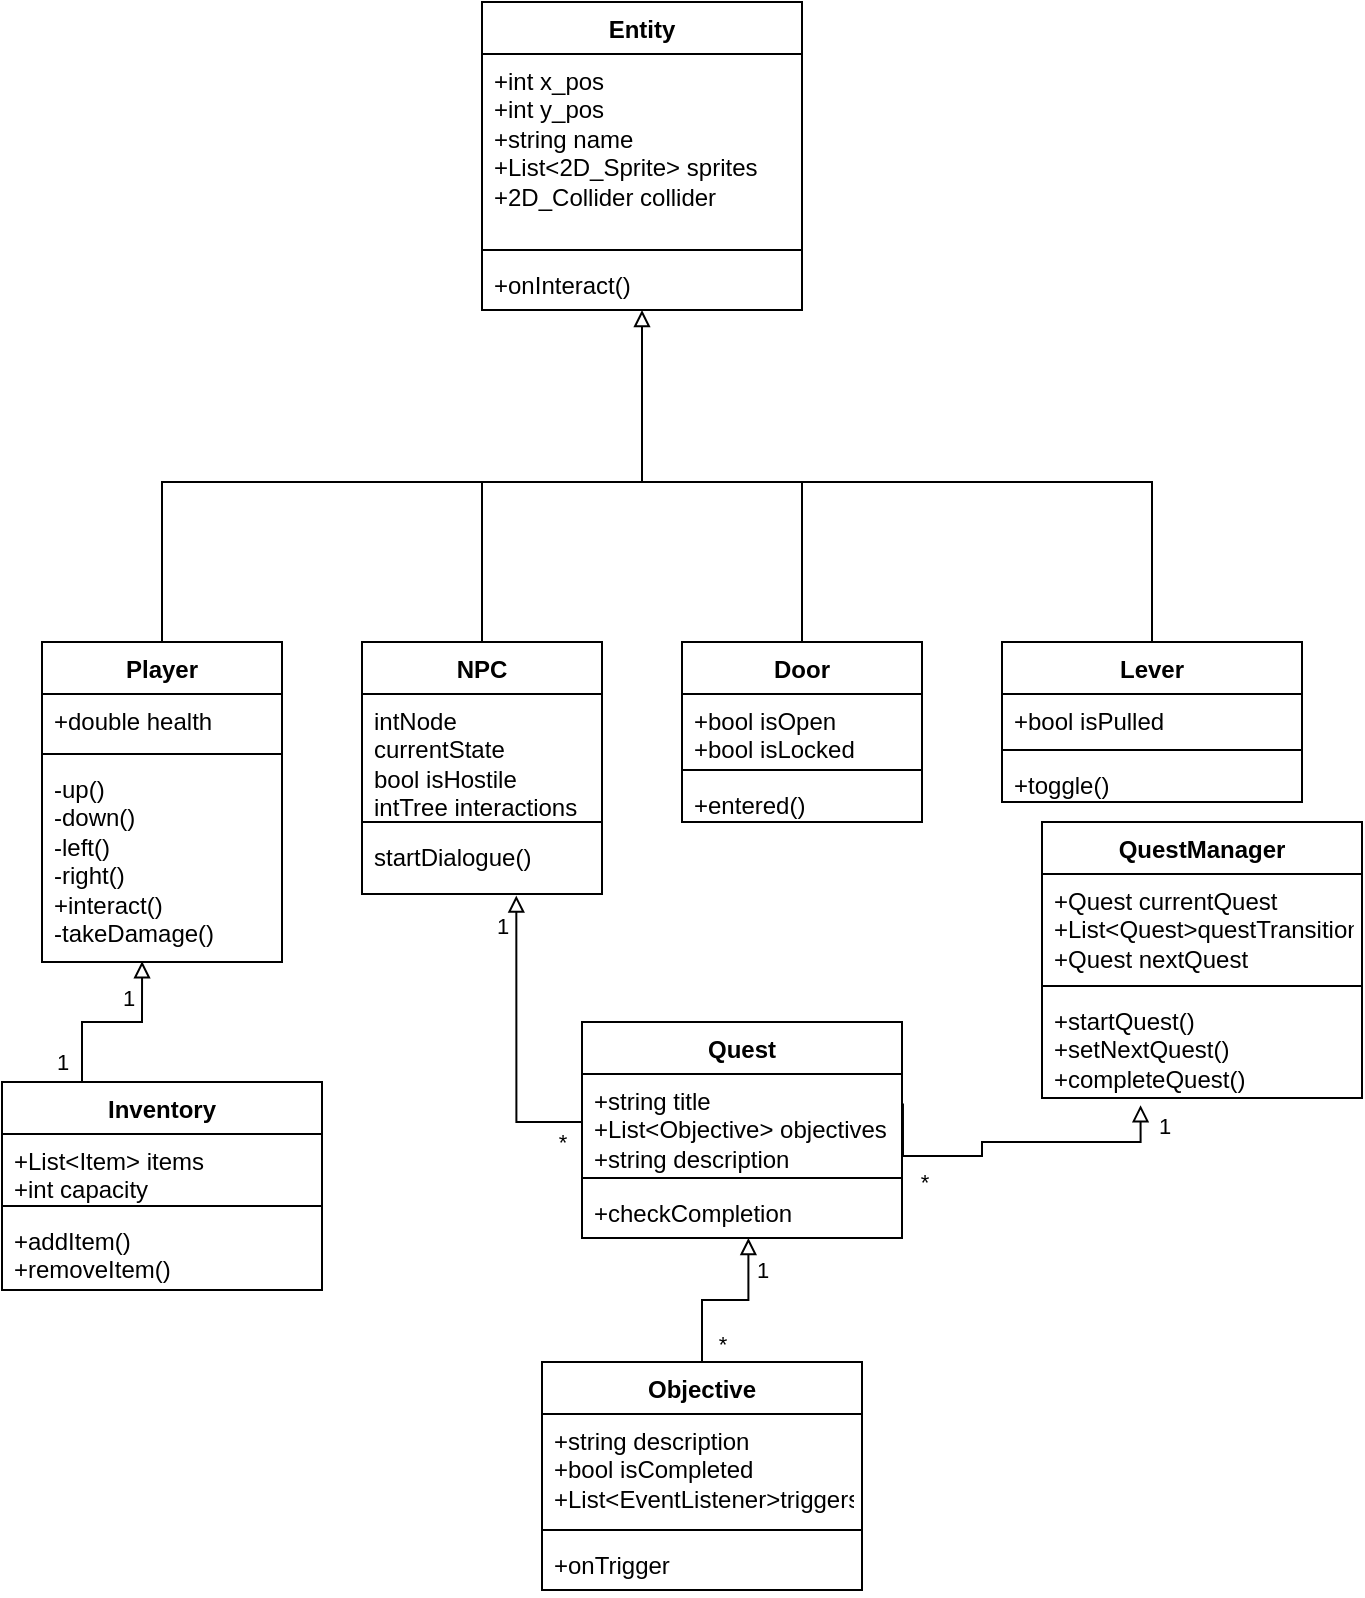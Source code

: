<?xml version="1.0" encoding="UTF-8"?>
<mxfile version="26.0.16">
  <diagram name="Page-1" id="wBV1jC8VnSYo8uCe2H2V">
    <mxGraphModel dx="1562" dy="818" grid="1" gridSize="10" guides="1" tooltips="1" connect="1" arrows="1" fold="1" page="1" pageScale="1" pageWidth="850" pageHeight="1100" math="0" shadow="0">
      <root>
        <mxCell id="0" />
        <mxCell id="1" parent="0" />
        <mxCell id="xhRBa2p3k85Wy27jv4Y0-1" value="Entity" style="swimlane;fontStyle=1;align=center;verticalAlign=top;childLayout=stackLayout;horizontal=1;startSize=26;horizontalStack=0;resizeParent=1;resizeParentMax=0;resizeLast=0;collapsible=1;marginBottom=0;whiteSpace=wrap;html=1;" vertex="1" parent="1">
          <mxGeometry x="260" y="40" width="160" height="154" as="geometry" />
        </mxCell>
        <mxCell id="xhRBa2p3k85Wy27jv4Y0-2" value="+int x_pos&lt;br&gt;+int y_pos&lt;br&gt;+string name&lt;br&gt;+List&amp;lt;2D_Sprite&amp;gt; sprites&lt;br&gt;+2D_Collider collider&lt;div&gt;&lt;br/&gt;&lt;/div&gt;" style="text;strokeColor=none;fillColor=none;align=left;verticalAlign=top;spacingLeft=4;spacingRight=4;overflow=hidden;rotatable=0;points=[[0,0.5],[1,0.5]];portConstraint=eastwest;whiteSpace=wrap;html=1;" vertex="1" parent="xhRBa2p3k85Wy27jv4Y0-1">
          <mxGeometry y="26" width="160" height="94" as="geometry" />
        </mxCell>
        <mxCell id="xhRBa2p3k85Wy27jv4Y0-3" value="" style="line;strokeWidth=1;fillColor=none;align=left;verticalAlign=middle;spacingTop=-1;spacingLeft=3;spacingRight=3;rotatable=0;labelPosition=right;points=[];portConstraint=eastwest;strokeColor=inherit;" vertex="1" parent="xhRBa2p3k85Wy27jv4Y0-1">
          <mxGeometry y="120" width="160" height="8" as="geometry" />
        </mxCell>
        <mxCell id="xhRBa2p3k85Wy27jv4Y0-4" value="+onInteract()" style="text;strokeColor=none;fillColor=none;align=left;verticalAlign=top;spacingLeft=4;spacingRight=4;overflow=hidden;rotatable=0;points=[[0,0.5],[1,0.5]];portConstraint=eastwest;whiteSpace=wrap;html=1;" vertex="1" parent="xhRBa2p3k85Wy27jv4Y0-1">
          <mxGeometry y="128" width="160" height="26" as="geometry" />
        </mxCell>
        <mxCell id="xhRBa2p3k85Wy27jv4Y0-5" value="Player" style="swimlane;fontStyle=1;align=center;verticalAlign=top;childLayout=stackLayout;horizontal=1;startSize=26;horizontalStack=0;resizeParent=1;resizeParentMax=0;resizeLast=0;collapsible=1;marginBottom=0;whiteSpace=wrap;html=1;" vertex="1" parent="1">
          <mxGeometry x="40" y="360" width="120" height="160" as="geometry" />
        </mxCell>
        <mxCell id="xhRBa2p3k85Wy27jv4Y0-6" value="+double health" style="text;strokeColor=none;fillColor=none;align=left;verticalAlign=top;spacingLeft=4;spacingRight=4;overflow=hidden;rotatable=0;points=[[0,0.5],[1,0.5]];portConstraint=eastwest;whiteSpace=wrap;html=1;" vertex="1" parent="xhRBa2p3k85Wy27jv4Y0-5">
          <mxGeometry y="26" width="120" height="26" as="geometry" />
        </mxCell>
        <mxCell id="xhRBa2p3k85Wy27jv4Y0-7" value="" style="line;strokeWidth=1;fillColor=none;align=left;verticalAlign=middle;spacingTop=-1;spacingLeft=3;spacingRight=3;rotatable=0;labelPosition=right;points=[];portConstraint=eastwest;strokeColor=inherit;" vertex="1" parent="xhRBa2p3k85Wy27jv4Y0-5">
          <mxGeometry y="52" width="120" height="8" as="geometry" />
        </mxCell>
        <mxCell id="xhRBa2p3k85Wy27jv4Y0-8" value="-up()&lt;br&gt;-down()&lt;br&gt;-left()&lt;br&gt;-right() &lt;br&gt;+interact()&lt;br&gt;-takeDamage()&lt;div&gt;&lt;br&gt;&lt;/div&gt;" style="text;strokeColor=none;fillColor=none;align=left;verticalAlign=top;spacingLeft=4;spacingRight=4;overflow=hidden;rotatable=0;points=[[0,0.5],[1,0.5]];portConstraint=eastwest;whiteSpace=wrap;html=1;" vertex="1" parent="xhRBa2p3k85Wy27jv4Y0-5">
          <mxGeometry y="60" width="120" height="100" as="geometry" />
        </mxCell>
        <mxCell id="xhRBa2p3k85Wy27jv4Y0-9" value="NPC" style="swimlane;fontStyle=1;align=center;verticalAlign=top;childLayout=stackLayout;horizontal=1;startSize=26;horizontalStack=0;resizeParent=1;resizeParentMax=0;resizeLast=0;collapsible=1;marginBottom=0;whiteSpace=wrap;html=1;" vertex="1" parent="1">
          <mxGeometry x="200" y="360" width="120" height="126" as="geometry" />
        </mxCell>
        <mxCell id="xhRBa2p3k85Wy27jv4Y0-10" value="intNode currentState&lt;br&gt;bool isHostile&lt;br&gt;intTree interactions&lt;div&gt;&lt;br/&gt;&lt;/div&gt;" style="text;strokeColor=none;fillColor=none;align=left;verticalAlign=top;spacingLeft=4;spacingRight=4;overflow=hidden;rotatable=0;points=[[0,0.5],[1,0.5]];portConstraint=eastwest;whiteSpace=wrap;html=1;" vertex="1" parent="xhRBa2p3k85Wy27jv4Y0-9">
          <mxGeometry y="26" width="120" height="60" as="geometry" />
        </mxCell>
        <mxCell id="xhRBa2p3k85Wy27jv4Y0-11" value="" style="line;strokeWidth=1;fillColor=none;align=left;verticalAlign=middle;spacingTop=-1;spacingLeft=3;spacingRight=3;rotatable=0;labelPosition=right;points=[];portConstraint=eastwest;strokeColor=inherit;" vertex="1" parent="xhRBa2p3k85Wy27jv4Y0-9">
          <mxGeometry y="86" width="120" height="8" as="geometry" />
        </mxCell>
        <mxCell id="xhRBa2p3k85Wy27jv4Y0-12" value="startDialogue()" style="text;strokeColor=none;fillColor=none;align=left;verticalAlign=top;spacingLeft=4;spacingRight=4;overflow=hidden;rotatable=0;points=[[0,0.5],[1,0.5]];portConstraint=eastwest;whiteSpace=wrap;html=1;" vertex="1" parent="xhRBa2p3k85Wy27jv4Y0-9">
          <mxGeometry y="94" width="120" height="32" as="geometry" />
        </mxCell>
        <mxCell id="xhRBa2p3k85Wy27jv4Y0-13" value="Door" style="swimlane;fontStyle=1;align=center;verticalAlign=top;childLayout=stackLayout;horizontal=1;startSize=26;horizontalStack=0;resizeParent=1;resizeParentMax=0;resizeLast=0;collapsible=1;marginBottom=0;whiteSpace=wrap;html=1;" vertex="1" parent="1">
          <mxGeometry x="360" y="360" width="120" height="90" as="geometry" />
        </mxCell>
        <mxCell id="xhRBa2p3k85Wy27jv4Y0-14" value="+bool isOpen&lt;br&gt;+bool isLocked&lt;div&gt;&lt;br&gt;&lt;/div&gt;" style="text;strokeColor=none;fillColor=none;align=left;verticalAlign=top;spacingLeft=4;spacingRight=4;overflow=hidden;rotatable=0;points=[[0,0.5],[1,0.5]];portConstraint=eastwest;whiteSpace=wrap;html=1;" vertex="1" parent="xhRBa2p3k85Wy27jv4Y0-13">
          <mxGeometry y="26" width="120" height="34" as="geometry" />
        </mxCell>
        <mxCell id="xhRBa2p3k85Wy27jv4Y0-15" value="" style="line;strokeWidth=1;fillColor=none;align=left;verticalAlign=middle;spacingTop=-1;spacingLeft=3;spacingRight=3;rotatable=0;labelPosition=right;points=[];portConstraint=eastwest;strokeColor=inherit;" vertex="1" parent="xhRBa2p3k85Wy27jv4Y0-13">
          <mxGeometry y="60" width="120" height="8" as="geometry" />
        </mxCell>
        <mxCell id="xhRBa2p3k85Wy27jv4Y0-16" value="+entered()" style="text;strokeColor=none;fillColor=none;align=left;verticalAlign=top;spacingLeft=4;spacingRight=4;overflow=hidden;rotatable=0;points=[[0,0.5],[1,0.5]];portConstraint=eastwest;whiteSpace=wrap;html=1;" vertex="1" parent="xhRBa2p3k85Wy27jv4Y0-13">
          <mxGeometry y="68" width="120" height="22" as="geometry" />
        </mxCell>
        <mxCell id="xhRBa2p3k85Wy27jv4Y0-17" value="Lever" style="swimlane;fontStyle=1;align=center;verticalAlign=top;childLayout=stackLayout;horizontal=1;startSize=26;horizontalStack=0;resizeParent=1;resizeParentMax=0;resizeLast=0;collapsible=1;marginBottom=0;whiteSpace=wrap;html=1;" vertex="1" parent="1">
          <mxGeometry x="520" y="360" width="150" height="80" as="geometry" />
        </mxCell>
        <mxCell id="xhRBa2p3k85Wy27jv4Y0-18" value="+bool isPulled&lt;div&gt;&lt;br&gt;&lt;/div&gt;" style="text;strokeColor=none;fillColor=none;align=left;verticalAlign=top;spacingLeft=4;spacingRight=4;overflow=hidden;rotatable=0;points=[[0,0.5],[1,0.5]];portConstraint=eastwest;whiteSpace=wrap;html=1;" vertex="1" parent="xhRBa2p3k85Wy27jv4Y0-17">
          <mxGeometry y="26" width="150" height="24" as="geometry" />
        </mxCell>
        <mxCell id="xhRBa2p3k85Wy27jv4Y0-19" value="" style="line;strokeWidth=1;fillColor=none;align=left;verticalAlign=middle;spacingTop=-1;spacingLeft=3;spacingRight=3;rotatable=0;labelPosition=right;points=[];portConstraint=eastwest;strokeColor=inherit;" vertex="1" parent="xhRBa2p3k85Wy27jv4Y0-17">
          <mxGeometry y="50" width="150" height="8" as="geometry" />
        </mxCell>
        <mxCell id="xhRBa2p3k85Wy27jv4Y0-20" value="+toggle()" style="text;strokeColor=none;fillColor=none;align=left;verticalAlign=top;spacingLeft=4;spacingRight=4;overflow=hidden;rotatable=0;points=[[0,0.5],[1,0.5]];portConstraint=eastwest;whiteSpace=wrap;html=1;" vertex="1" parent="xhRBa2p3k85Wy27jv4Y0-17">
          <mxGeometry y="58" width="150" height="22" as="geometry" />
        </mxCell>
        <mxCell id="xhRBa2p3k85Wy27jv4Y0-21" value="" style="endArrow=block;html=1;rounded=0;exitX=0.5;exitY=0;exitDx=0;exitDy=0;entryX=0.5;entryY=1;entryDx=0;entryDy=0;endFill=0;edgeStyle=orthogonalEdgeStyle;" edge="1" parent="1" source="xhRBa2p3k85Wy27jv4Y0-13" target="xhRBa2p3k85Wy27jv4Y0-1">
          <mxGeometry width="50" height="50" relative="1" as="geometry">
            <mxPoint x="290" y="290" as="sourcePoint" />
            <mxPoint x="260" y="340" as="targetPoint" />
            <Array as="points">
              <mxPoint x="420" y="280" />
              <mxPoint x="340" y="280" />
            </Array>
          </mxGeometry>
        </mxCell>
        <mxCell id="xhRBa2p3k85Wy27jv4Y0-22" value="" style="endArrow=none;html=1;rounded=0;entryX=0.5;entryY=0;entryDx=0;entryDy=0;edgeStyle=orthogonalEdgeStyle;" edge="1" parent="1" target="xhRBa2p3k85Wy27jv4Y0-5">
          <mxGeometry width="50" height="50" relative="1" as="geometry">
            <mxPoint x="340" y="271" as="sourcePoint" />
            <mxPoint x="260" y="340" as="targetPoint" />
            <Array as="points">
              <mxPoint x="340" y="280" />
              <mxPoint x="100" y="280" />
            </Array>
          </mxGeometry>
        </mxCell>
        <mxCell id="xhRBa2p3k85Wy27jv4Y0-23" value="" style="endArrow=none;html=1;rounded=0;entryX=0.5;entryY=0;entryDx=0;entryDy=0;" edge="1" parent="1" target="xhRBa2p3k85Wy27jv4Y0-9">
          <mxGeometry width="50" height="50" relative="1" as="geometry">
            <mxPoint x="260" y="280" as="sourcePoint" />
            <mxPoint x="260" y="340" as="targetPoint" />
          </mxGeometry>
        </mxCell>
        <mxCell id="xhRBa2p3k85Wy27jv4Y0-24" value="" style="endArrow=none;html=1;rounded=0;exitX=0.5;exitY=0;exitDx=0;exitDy=0;edgeStyle=orthogonalEdgeStyle;" edge="1" parent="1" source="xhRBa2p3k85Wy27jv4Y0-17">
          <mxGeometry width="50" height="50" relative="1" as="geometry">
            <mxPoint x="210" y="390" as="sourcePoint" />
            <mxPoint x="420" y="280" as="targetPoint" />
            <Array as="points">
              <mxPoint x="595" y="280" />
            </Array>
          </mxGeometry>
        </mxCell>
        <mxCell id="xhRBa2p3k85Wy27jv4Y0-25" value="Inventory" style="swimlane;fontStyle=1;align=center;verticalAlign=top;childLayout=stackLayout;horizontal=1;startSize=26;horizontalStack=0;resizeParent=1;resizeParentMax=0;resizeLast=0;collapsible=1;marginBottom=0;whiteSpace=wrap;html=1;" vertex="1" parent="1">
          <mxGeometry x="20" y="580" width="160" height="104" as="geometry" />
        </mxCell>
        <mxCell id="xhRBa2p3k85Wy27jv4Y0-26" value="+List&amp;lt;Item&amp;gt; items&lt;div&gt;+int capacity&lt;/div&gt;" style="text;strokeColor=none;fillColor=none;align=left;verticalAlign=top;spacingLeft=4;spacingRight=4;overflow=hidden;rotatable=0;points=[[0,0.5],[1,0.5]];portConstraint=eastwest;whiteSpace=wrap;html=1;" vertex="1" parent="xhRBa2p3k85Wy27jv4Y0-25">
          <mxGeometry y="26" width="160" height="32" as="geometry" />
        </mxCell>
        <mxCell id="xhRBa2p3k85Wy27jv4Y0-27" value="" style="line;strokeWidth=1;fillColor=none;align=left;verticalAlign=middle;spacingTop=-1;spacingLeft=3;spacingRight=3;rotatable=0;labelPosition=right;points=[];portConstraint=eastwest;strokeColor=inherit;" vertex="1" parent="xhRBa2p3k85Wy27jv4Y0-25">
          <mxGeometry y="58" width="160" height="8" as="geometry" />
        </mxCell>
        <mxCell id="xhRBa2p3k85Wy27jv4Y0-28" value="+addItem()&lt;div&gt;+removeItem()&lt;/div&gt;" style="text;strokeColor=none;fillColor=none;align=left;verticalAlign=top;spacingLeft=4;spacingRight=4;overflow=hidden;rotatable=0;points=[[0,0.5],[1,0.5]];portConstraint=eastwest;whiteSpace=wrap;html=1;" vertex="1" parent="xhRBa2p3k85Wy27jv4Y0-25">
          <mxGeometry y="66" width="160" height="38" as="geometry" />
        </mxCell>
        <mxCell id="xhRBa2p3k85Wy27jv4Y0-29" style="edgeStyle=orthogonalEdgeStyle;rounded=0;orthogonalLoop=1;jettySize=auto;html=1;exitX=0.25;exitY=0;exitDx=0;exitDy=0;entryX=0.417;entryY=0.996;entryDx=0;entryDy=0;entryPerimeter=0;endArrow=block;endFill=0;" edge="1" parent="1" source="xhRBa2p3k85Wy27jv4Y0-25" target="xhRBa2p3k85Wy27jv4Y0-8">
          <mxGeometry relative="1" as="geometry" />
        </mxCell>
        <mxCell id="xhRBa2p3k85Wy27jv4Y0-38" value="1" style="edgeLabel;html=1;align=center;verticalAlign=middle;resizable=0;points=[];" vertex="1" connectable="0" parent="xhRBa2p3k85Wy27jv4Y0-29">
          <mxGeometry x="0.597" y="7" relative="1" as="geometry">
            <mxPoint as="offset" />
          </mxGeometry>
        </mxCell>
        <mxCell id="xhRBa2p3k85Wy27jv4Y0-39" value="1" style="edgeLabel;html=1;align=center;verticalAlign=middle;resizable=0;points=[];" vertex="1" connectable="0" parent="xhRBa2p3k85Wy27jv4Y0-29">
          <mxGeometry x="-0.62" y="-1" relative="1" as="geometry">
            <mxPoint x="-11" y="7" as="offset" />
          </mxGeometry>
        </mxCell>
        <mxCell id="xhRBa2p3k85Wy27jv4Y0-30" value="Quest" style="swimlane;fontStyle=1;align=center;verticalAlign=top;childLayout=stackLayout;horizontal=1;startSize=26;horizontalStack=0;resizeParent=1;resizeParentMax=0;resizeLast=0;collapsible=1;marginBottom=0;whiteSpace=wrap;html=1;" vertex="1" parent="1">
          <mxGeometry x="310" y="550" width="160" height="108" as="geometry" />
        </mxCell>
        <mxCell id="xhRBa2p3k85Wy27jv4Y0-31" value="+string title&lt;div&gt;+List&amp;lt;Objective&amp;gt; objectives&lt;/div&gt;&lt;div&gt;+string description&lt;/div&gt;" style="text;strokeColor=none;fillColor=none;align=left;verticalAlign=top;spacingLeft=4;spacingRight=4;overflow=hidden;rotatable=0;points=[[0,0.5],[1,0.5]];portConstraint=eastwest;whiteSpace=wrap;html=1;" vertex="1" parent="xhRBa2p3k85Wy27jv4Y0-30">
          <mxGeometry y="26" width="160" height="48" as="geometry" />
        </mxCell>
        <mxCell id="xhRBa2p3k85Wy27jv4Y0-32" value="" style="line;strokeWidth=1;fillColor=none;align=left;verticalAlign=middle;spacingTop=-1;spacingLeft=3;spacingRight=3;rotatable=0;labelPosition=right;points=[];portConstraint=eastwest;strokeColor=inherit;" vertex="1" parent="xhRBa2p3k85Wy27jv4Y0-30">
          <mxGeometry y="74" width="160" height="8" as="geometry" />
        </mxCell>
        <mxCell id="xhRBa2p3k85Wy27jv4Y0-33" value="+checkCompletion" style="text;strokeColor=none;fillColor=none;align=left;verticalAlign=top;spacingLeft=4;spacingRight=4;overflow=hidden;rotatable=0;points=[[0,0.5],[1,0.5]];portConstraint=eastwest;whiteSpace=wrap;html=1;" vertex="1" parent="xhRBa2p3k85Wy27jv4Y0-30">
          <mxGeometry y="82" width="160" height="26" as="geometry" />
        </mxCell>
        <mxCell id="xhRBa2p3k85Wy27jv4Y0-34" value="QuestManager" style="swimlane;fontStyle=1;align=center;verticalAlign=top;childLayout=stackLayout;horizontal=1;startSize=26;horizontalStack=0;resizeParent=1;resizeParentMax=0;resizeLast=0;collapsible=1;marginBottom=0;whiteSpace=wrap;html=1;" vertex="1" parent="1">
          <mxGeometry x="540" y="450" width="160" height="138" as="geometry" />
        </mxCell>
        <mxCell id="xhRBa2p3k85Wy27jv4Y0-35" value="+Quest currentQuest&lt;div&gt;+List&amp;lt;Quest&amp;gt;questTransitions&lt;/div&gt;&lt;div&gt;+Quest nextQuest&lt;/div&gt;" style="text;strokeColor=none;fillColor=none;align=left;verticalAlign=top;spacingLeft=4;spacingRight=4;overflow=hidden;rotatable=0;points=[[0,0.5],[1,0.5]];portConstraint=eastwest;whiteSpace=wrap;html=1;" vertex="1" parent="xhRBa2p3k85Wy27jv4Y0-34">
          <mxGeometry y="26" width="160" height="52" as="geometry" />
        </mxCell>
        <mxCell id="xhRBa2p3k85Wy27jv4Y0-36" value="" style="line;strokeWidth=1;fillColor=none;align=left;verticalAlign=middle;spacingTop=-1;spacingLeft=3;spacingRight=3;rotatable=0;labelPosition=right;points=[];portConstraint=eastwest;strokeColor=inherit;" vertex="1" parent="xhRBa2p3k85Wy27jv4Y0-34">
          <mxGeometry y="78" width="160" height="8" as="geometry" />
        </mxCell>
        <mxCell id="xhRBa2p3k85Wy27jv4Y0-37" value="+startQuest()&lt;div&gt;+setNextQuest()&lt;/div&gt;&lt;div&gt;+completeQuest()&lt;/div&gt;" style="text;strokeColor=none;fillColor=none;align=left;verticalAlign=top;spacingLeft=4;spacingRight=4;overflow=hidden;rotatable=0;points=[[0,0.5],[1,0.5]];portConstraint=eastwest;whiteSpace=wrap;html=1;" vertex="1" parent="xhRBa2p3k85Wy27jv4Y0-34">
          <mxGeometry y="86" width="160" height="52" as="geometry" />
        </mxCell>
        <mxCell id="xhRBa2p3k85Wy27jv4Y0-42" style="edgeStyle=orthogonalEdgeStyle;rounded=0;orthogonalLoop=1;jettySize=auto;html=1;exitX=1.003;exitY=0.308;exitDx=0;exitDy=0;entryX=0.308;entryY=1.069;entryDx=0;entryDy=0;entryPerimeter=0;endArrow=block;endFill=0;exitPerimeter=0;" edge="1" parent="1" source="xhRBa2p3k85Wy27jv4Y0-31" target="xhRBa2p3k85Wy27jv4Y0-37">
          <mxGeometry relative="1" as="geometry">
            <Array as="points">
              <mxPoint x="510" y="617" />
              <mxPoint x="510" y="610" />
              <mxPoint x="589" y="610" />
            </Array>
          </mxGeometry>
        </mxCell>
        <mxCell id="xhRBa2p3k85Wy27jv4Y0-43" value="*" style="edgeLabel;html=1;align=center;verticalAlign=middle;resizable=0;points=[];" vertex="1" connectable="0" parent="xhRBa2p3k85Wy27jv4Y0-42">
          <mxGeometry x="-0.739" y="-3" relative="1" as="geometry">
            <mxPoint x="13" y="17" as="offset" />
          </mxGeometry>
        </mxCell>
        <mxCell id="xhRBa2p3k85Wy27jv4Y0-44" value="1" style="edgeLabel;html=1;align=center;verticalAlign=middle;resizable=0;points=[];" vertex="1" connectable="0" parent="xhRBa2p3k85Wy27jv4Y0-42">
          <mxGeometry x="0.797" relative="1" as="geometry">
            <mxPoint x="11" y="-7" as="offset" />
          </mxGeometry>
        </mxCell>
        <mxCell id="xhRBa2p3k85Wy27jv4Y0-49" value="Objective" style="swimlane;fontStyle=1;align=center;verticalAlign=top;childLayout=stackLayout;horizontal=1;startSize=26;horizontalStack=0;resizeParent=1;resizeParentMax=0;resizeLast=0;collapsible=1;marginBottom=0;whiteSpace=wrap;html=1;" vertex="1" parent="1">
          <mxGeometry x="290" y="720" width="160" height="114" as="geometry" />
        </mxCell>
        <mxCell id="xhRBa2p3k85Wy27jv4Y0-50" value="+string description&lt;div&gt;+bool isCompleted&lt;/div&gt;&lt;div&gt;+List&amp;lt;EventListener&amp;gt;triggers&lt;/div&gt;" style="text;strokeColor=none;fillColor=none;align=left;verticalAlign=top;spacingLeft=4;spacingRight=4;overflow=hidden;rotatable=0;points=[[0,0.5],[1,0.5]];portConstraint=eastwest;whiteSpace=wrap;html=1;" vertex="1" parent="xhRBa2p3k85Wy27jv4Y0-49">
          <mxGeometry y="26" width="160" height="54" as="geometry" />
        </mxCell>
        <mxCell id="xhRBa2p3k85Wy27jv4Y0-51" value="" style="line;strokeWidth=1;fillColor=none;align=left;verticalAlign=middle;spacingTop=-1;spacingLeft=3;spacingRight=3;rotatable=0;labelPosition=right;points=[];portConstraint=eastwest;strokeColor=inherit;" vertex="1" parent="xhRBa2p3k85Wy27jv4Y0-49">
          <mxGeometry y="80" width="160" height="8" as="geometry" />
        </mxCell>
        <mxCell id="xhRBa2p3k85Wy27jv4Y0-52" value="+onTrigger" style="text;strokeColor=none;fillColor=none;align=left;verticalAlign=top;spacingLeft=4;spacingRight=4;overflow=hidden;rotatable=0;points=[[0,0.5],[1,0.5]];portConstraint=eastwest;whiteSpace=wrap;html=1;" vertex="1" parent="xhRBa2p3k85Wy27jv4Y0-49">
          <mxGeometry y="88" width="160" height="26" as="geometry" />
        </mxCell>
        <mxCell id="xhRBa2p3k85Wy27jv4Y0-53" style="edgeStyle=orthogonalEdgeStyle;rounded=0;orthogonalLoop=1;jettySize=auto;html=1;exitX=0.5;exitY=0;exitDx=0;exitDy=0;entryX=0.52;entryY=1;entryDx=0;entryDy=0;entryPerimeter=0;endArrow=block;endFill=0;" edge="1" parent="1" source="xhRBa2p3k85Wy27jv4Y0-49" target="xhRBa2p3k85Wy27jv4Y0-33">
          <mxGeometry relative="1" as="geometry" />
        </mxCell>
        <mxCell id="xhRBa2p3k85Wy27jv4Y0-54" value="1" style="edgeLabel;html=1;align=center;verticalAlign=middle;resizable=0;points=[];" vertex="1" connectable="0" parent="xhRBa2p3k85Wy27jv4Y0-53">
          <mxGeometry x="0.626" relative="1" as="geometry">
            <mxPoint x="7" as="offset" />
          </mxGeometry>
        </mxCell>
        <mxCell id="xhRBa2p3k85Wy27jv4Y0-55" value="*" style="edgeLabel;html=1;align=center;verticalAlign=middle;resizable=0;points=[];" vertex="1" connectable="0" parent="xhRBa2p3k85Wy27jv4Y0-53">
          <mxGeometry x="-0.786" y="1" relative="1" as="geometry">
            <mxPoint x="11" as="offset" />
          </mxGeometry>
        </mxCell>
        <mxCell id="xhRBa2p3k85Wy27jv4Y0-58" style="edgeStyle=orthogonalEdgeStyle;rounded=0;orthogonalLoop=1;jettySize=auto;html=1;exitX=0;exitY=0.5;exitDx=0;exitDy=0;entryX=0.643;entryY=1.025;entryDx=0;entryDy=0;entryPerimeter=0;endArrow=block;endFill=0;" edge="1" parent="1" source="xhRBa2p3k85Wy27jv4Y0-31" target="xhRBa2p3k85Wy27jv4Y0-12">
          <mxGeometry relative="1" as="geometry" />
        </mxCell>
        <mxCell id="xhRBa2p3k85Wy27jv4Y0-59" value="1" style="edgeLabel;html=1;align=center;verticalAlign=middle;resizable=0;points=[];" vertex="1" connectable="0" parent="xhRBa2p3k85Wy27jv4Y0-58">
          <mxGeometry x="0.822" y="-2" relative="1" as="geometry">
            <mxPoint x="-9" y="2" as="offset" />
          </mxGeometry>
        </mxCell>
        <mxCell id="xhRBa2p3k85Wy27jv4Y0-60" value="*" style="edgeLabel;html=1;align=center;verticalAlign=middle;resizable=0;points=[];" vertex="1" connectable="0" parent="xhRBa2p3k85Wy27jv4Y0-58">
          <mxGeometry x="-0.819" y="-1" relative="1" as="geometry">
            <mxPoint x="3" y="11" as="offset" />
          </mxGeometry>
        </mxCell>
      </root>
    </mxGraphModel>
  </diagram>
</mxfile>
